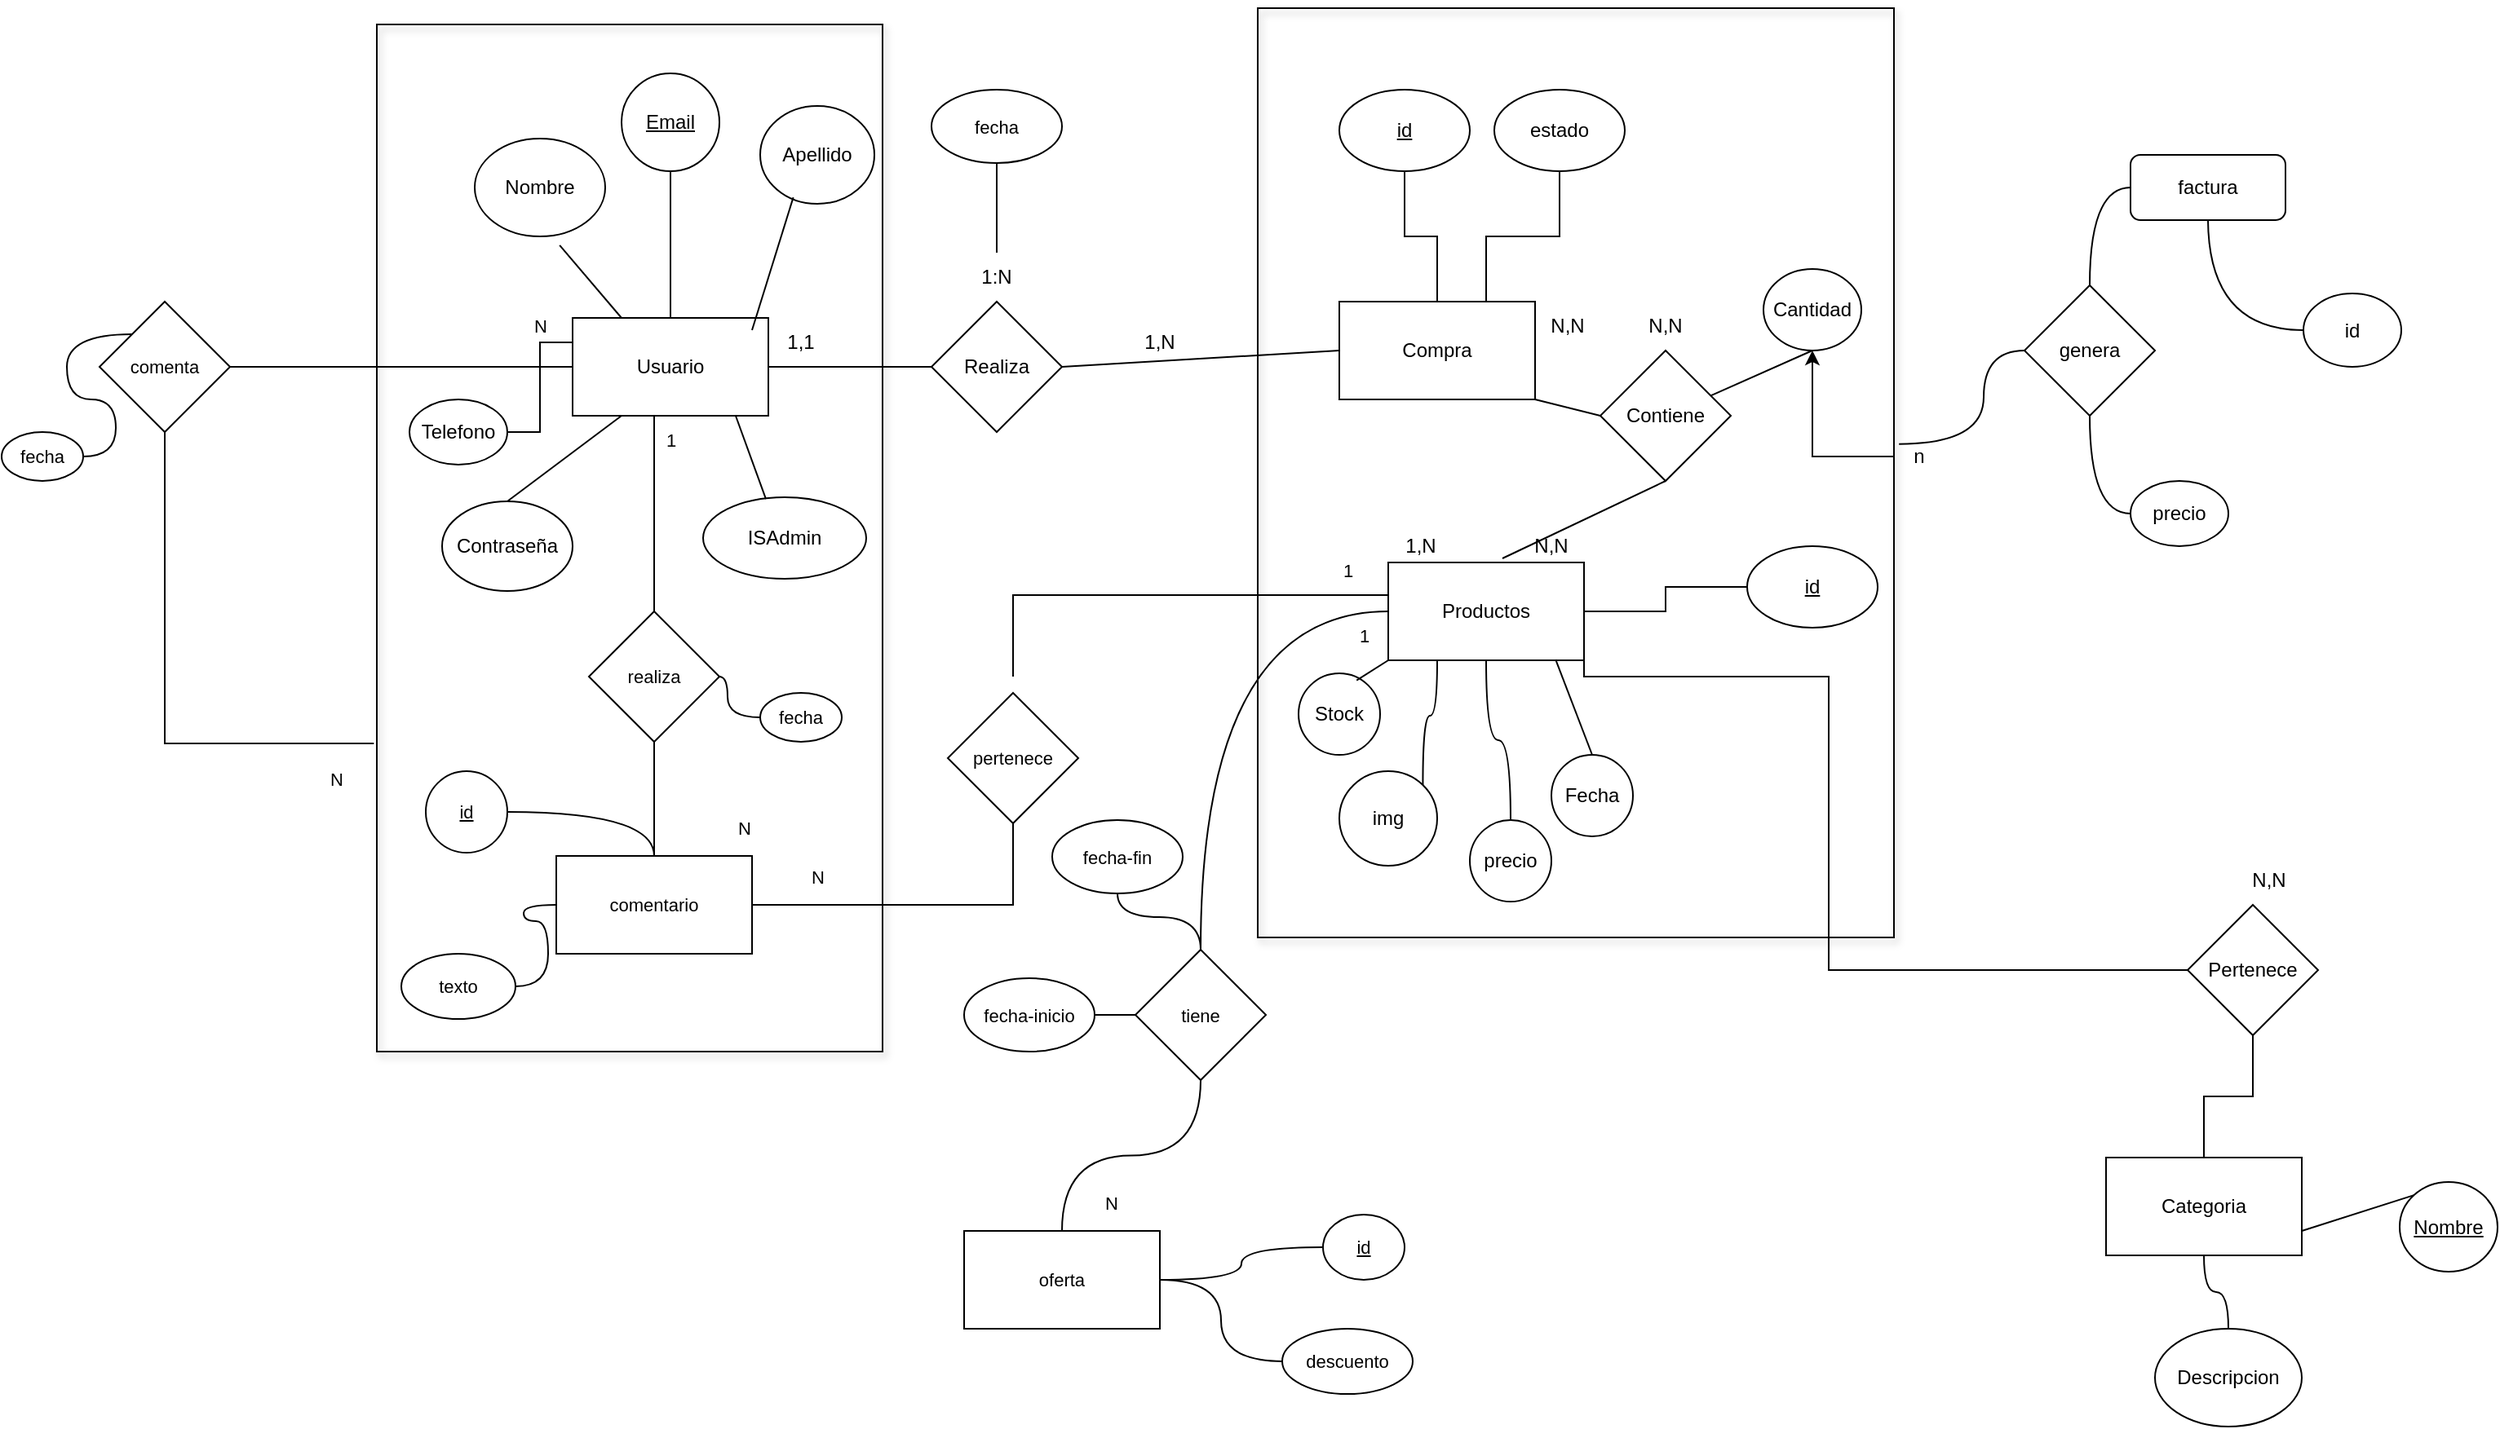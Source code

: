 <mxfile version="24.7.10">
  <diagram id="gd_oPOjduvoULAQ7hkmo" name="Página-1">
    <mxGraphModel dx="2227" dy="1930" grid="1" gridSize="10" guides="1" tooltips="1" connect="1" arrows="1" fold="1" page="1" pageScale="1" pageWidth="827" pageHeight="1169" math="0" shadow="0">
      <root>
        <mxCell id="0" />
        <mxCell id="1" parent="0" />
        <mxCell id="hSFFahf1289Zb92GvQ3g-30" value="" style="rounded=0;whiteSpace=wrap;html=1;fontFamily=Helvetica;fontSize=11;fontColor=default;labelBackgroundColor=default;fillColor=none;shadow=1;" parent="1" vertex="1">
          <mxGeometry y="10" width="310" height="630" as="geometry" />
        </mxCell>
        <mxCell id="hSFFahf1289Zb92GvQ3g-19" style="edgeStyle=orthogonalEdgeStyle;shape=connector;rounded=0;orthogonalLoop=1;jettySize=auto;html=1;entryX=0.5;entryY=0;entryDx=0;entryDy=0;strokeColor=default;align=center;verticalAlign=middle;fontFamily=Helvetica;fontSize=11;fontColor=default;labelBackgroundColor=default;endArrow=none;endFill=0;" parent="1" source="M5alDgCTFEUYCks6KKIN-5" target="hSFFahf1289Zb92GvQ3g-18" edge="1">
          <mxGeometry relative="1" as="geometry">
            <Array as="points">
              <mxPoint x="170" y="310" />
              <mxPoint x="170" y="310" />
            </Array>
          </mxGeometry>
        </mxCell>
        <mxCell id="hSFFahf1289Zb92GvQ3g-35" style="edgeStyle=orthogonalEdgeStyle;shape=connector;rounded=0;orthogonalLoop=1;jettySize=auto;html=1;entryX=1;entryY=0.5;entryDx=0;entryDy=0;strokeColor=default;align=center;verticalAlign=middle;fontFamily=Helvetica;fontSize=11;fontColor=default;labelBackgroundColor=default;endArrow=none;endFill=0;" parent="1" source="M5alDgCTFEUYCks6KKIN-5" target="hSFFahf1289Zb92GvQ3g-33" edge="1">
          <mxGeometry relative="1" as="geometry">
            <Array as="points">
              <mxPoint x="20" y="220" />
              <mxPoint x="20" y="220" />
            </Array>
          </mxGeometry>
        </mxCell>
        <mxCell id="hSFFahf1289Zb92GvQ3g-38" value="N" style="edgeLabel;html=1;align=center;verticalAlign=middle;resizable=0;points=[];fontFamily=Helvetica;fontSize=11;fontColor=default;labelBackgroundColor=default;" parent="hSFFahf1289Zb92GvQ3g-35" vertex="1" connectable="0">
          <mxGeometry x="0.743" y="1" relative="1" as="geometry">
            <mxPoint x="163" y="-26" as="offset" />
          </mxGeometry>
        </mxCell>
        <mxCell id="M5alDgCTFEUYCks6KKIN-5" value="&lt;div&gt;&lt;font style=&quot;vertical-align: inherit;&quot;&gt;&lt;font style=&quot;vertical-align: inherit;&quot;&gt;Usuario&lt;/font&gt;&lt;/font&gt;&lt;/div&gt;" style="rounded=0;whiteSpace=wrap;html=1;" parent="1" vertex="1">
          <mxGeometry x="120" y="190" width="120" height="60" as="geometry" />
        </mxCell>
        <mxCell id="hSFFahf1289Zb92GvQ3g-5" value="" style="edgeStyle=orthogonalEdgeStyle;shape=connector;rounded=0;orthogonalLoop=1;jettySize=auto;html=1;strokeColor=default;align=center;verticalAlign=middle;fontFamily=Helvetica;fontSize=11;fontColor=default;labelBackgroundColor=default;endArrow=none;endFill=0;" parent="1" source="M5alDgCTFEUYCks6KKIN-6" target="hSFFahf1289Zb92GvQ3g-4" edge="1">
          <mxGeometry relative="1" as="geometry" />
        </mxCell>
        <mxCell id="hSFFahf1289Zb92GvQ3g-11" value="" style="edgeStyle=orthogonalEdgeStyle;shape=connector;rounded=0;orthogonalLoop=1;jettySize=auto;html=1;strokeColor=default;align=center;verticalAlign=middle;fontFamily=Helvetica;fontSize=11;fontColor=default;labelBackgroundColor=default;endArrow=none;endFill=0;" parent="1" source="M5alDgCTFEUYCks6KKIN-6" target="hSFFahf1289Zb92GvQ3g-4" edge="1">
          <mxGeometry relative="1" as="geometry" />
        </mxCell>
        <mxCell id="M5alDgCTFEUYCks6KKIN-6" value="&lt;font style=&quot;vertical-align: inherit;&quot;&gt;&lt;font style=&quot;vertical-align: inherit;&quot;&gt;Compra&lt;/font&gt;&lt;/font&gt;" style="rounded=0;whiteSpace=wrap;html=1;" parent="1" vertex="1">
          <mxGeometry x="590" y="180" width="120" height="60" as="geometry" />
        </mxCell>
        <mxCell id="M5alDgCTFEUYCks6KKIN-7" value="&lt;font style=&quot;vertical-align: inherit;&quot;&gt;&lt;font style=&quot;vertical-align: inherit;&quot;&gt;Realiza&lt;/font&gt;&lt;/font&gt;" style="rhombus;whiteSpace=wrap;html=1;" parent="1" vertex="1">
          <mxGeometry x="340" y="180" width="80" height="80" as="geometry" />
        </mxCell>
        <mxCell id="hSFFahf1289Zb92GvQ3g-7" value="" style="edgeStyle=orthogonalEdgeStyle;shape=connector;rounded=0;orthogonalLoop=1;jettySize=auto;html=1;strokeColor=default;align=center;verticalAlign=middle;fontFamily=Helvetica;fontSize=11;fontColor=default;labelBackgroundColor=default;endArrow=none;endFill=0;" parent="1" source="M5alDgCTFEUYCks6KKIN-12" target="hSFFahf1289Zb92GvQ3g-6" edge="1">
          <mxGeometry relative="1" as="geometry" />
        </mxCell>
        <mxCell id="hSFFahf1289Zb92GvQ3g-52" style="edgeStyle=orthogonalEdgeStyle;shape=connector;curved=1;rounded=0;orthogonalLoop=1;jettySize=auto;html=1;strokeColor=default;align=center;verticalAlign=middle;fontFamily=Helvetica;fontSize=11;fontColor=default;labelBackgroundColor=default;endArrow=none;endFill=0;" parent="1" source="M5alDgCTFEUYCks6KKIN-12" target="hSFFahf1289Zb92GvQ3g-51" edge="1">
          <mxGeometry relative="1" as="geometry" />
        </mxCell>
        <mxCell id="M5alDgCTFEUYCks6KKIN-12" value="&lt;font style=&quot;vertical-align: inherit;&quot;&gt;&lt;font style=&quot;vertical-align: inherit;&quot;&gt;Productos&lt;/font&gt;&lt;/font&gt;" style="rounded=0;whiteSpace=wrap;html=1;" parent="1" vertex="1">
          <mxGeometry x="620" y="340" width="120" height="60" as="geometry" />
        </mxCell>
        <mxCell id="M5alDgCTFEUYCks6KKIN-13" value="Contiene" style="rhombus;whiteSpace=wrap;html=1;" parent="1" vertex="1">
          <mxGeometry x="750" y="210" width="80" height="80" as="geometry" />
        </mxCell>
        <mxCell id="M5alDgCTFEUYCks6KKIN-19" value="&lt;font style=&quot;vertical-align: inherit;&quot;&gt;&lt;font style=&quot;vertical-align: inherit;&quot;&gt;&lt;font style=&quot;vertical-align: inherit;&quot;&gt;&lt;font style=&quot;vertical-align: inherit;&quot;&gt;Nombre&lt;/font&gt;&lt;/font&gt;&lt;/font&gt;&lt;/font&gt;" style="ellipse;whiteSpace=wrap;html=1;" parent="1" vertex="1">
          <mxGeometry x="60" y="80" width="80" height="60" as="geometry" />
        </mxCell>
        <mxCell id="M5alDgCTFEUYCks6KKIN-24" value="Email" style="ellipse;whiteSpace=wrap;html=1;fontStyle=4" parent="1" vertex="1">
          <mxGeometry x="150" y="40" width="60" height="60" as="geometry" />
        </mxCell>
        <mxCell id="hSFFahf1289Zb92GvQ3g-31" style="edgeStyle=orthogonalEdgeStyle;shape=connector;rounded=0;orthogonalLoop=1;jettySize=auto;html=1;entryX=0;entryY=0.25;entryDx=0;entryDy=0;strokeColor=default;align=center;verticalAlign=middle;fontFamily=Helvetica;fontSize=11;fontColor=default;labelBackgroundColor=default;endArrow=none;endFill=0;" parent="1" source="M5alDgCTFEUYCks6KKIN-25" target="M5alDgCTFEUYCks6KKIN-5" edge="1">
          <mxGeometry relative="1" as="geometry" />
        </mxCell>
        <mxCell id="M5alDgCTFEUYCks6KKIN-25" value="Telefono" style="ellipse;whiteSpace=wrap;html=1;" parent="1" vertex="1">
          <mxGeometry x="20" y="240" width="60" height="40" as="geometry" />
        </mxCell>
        <mxCell id="M5alDgCTFEUYCks6KKIN-33" value="Stock" style="ellipse;whiteSpace=wrap;html=1;" parent="1" vertex="1">
          <mxGeometry x="565" y="408" width="50" height="50" as="geometry" />
        </mxCell>
        <mxCell id="M5alDgCTFEUYCks6KKIN-36" value="Cantidad" style="ellipse;whiteSpace=wrap;html=1;" parent="1" vertex="1">
          <mxGeometry x="850" y="160" width="60" height="50" as="geometry" />
        </mxCell>
        <mxCell id="M5alDgCTFEUYCks6KKIN-47" value="Fecha" style="ellipse;whiteSpace=wrap;html=1;" parent="1" vertex="1">
          <mxGeometry x="720" y="458" width="50" height="50" as="geometry" />
        </mxCell>
        <mxCell id="hSFFahf1289Zb92GvQ3g-16" style="edgeStyle=orthogonalEdgeStyle;shape=connector;rounded=0;orthogonalLoop=1;jettySize=auto;html=1;entryX=0.5;entryY=1;entryDx=0;entryDy=0;strokeColor=default;align=center;verticalAlign=middle;fontFamily=Helvetica;fontSize=11;fontColor=default;labelBackgroundColor=default;endArrow=none;endFill=0;" parent="1" source="M5alDgCTFEUYCks6KKIN-51" target="M5alDgCTFEUYCks6KKIN-62" edge="1">
          <mxGeometry relative="1" as="geometry" />
        </mxCell>
        <mxCell id="hSFFahf1289Zb92GvQ3g-50" style="edgeStyle=orthogonalEdgeStyle;shape=connector;curved=1;rounded=0;orthogonalLoop=1;jettySize=auto;html=1;strokeColor=default;align=center;verticalAlign=middle;fontFamily=Helvetica;fontSize=11;fontColor=default;labelBackgroundColor=default;endArrow=none;endFill=0;" parent="1" source="M5alDgCTFEUYCks6KKIN-51" target="hSFFahf1289Zb92GvQ3g-49" edge="1">
          <mxGeometry relative="1" as="geometry" />
        </mxCell>
        <mxCell id="M5alDgCTFEUYCks6KKIN-51" value="Categoria" style="rounded=0;whiteSpace=wrap;html=1;" parent="1" vertex="1">
          <mxGeometry x="1060" y="705" width="120" height="60" as="geometry" />
        </mxCell>
        <mxCell id="M5alDgCTFEUYCks6KKIN-56" value="1,1" style="text;html=1;align=center;verticalAlign=middle;whiteSpace=wrap;rounded=0;" parent="1" vertex="1">
          <mxGeometry x="230" y="190" width="60" height="30" as="geometry" />
        </mxCell>
        <mxCell id="hSFFahf1289Zb92GvQ3g-9" value="" style="edgeStyle=orthogonalEdgeStyle;shape=connector;rounded=0;orthogonalLoop=1;jettySize=auto;html=1;strokeColor=default;align=center;verticalAlign=middle;fontFamily=Helvetica;fontSize=11;fontColor=default;labelBackgroundColor=default;endArrow=none;endFill=0;" parent="1" source="M5alDgCTFEUYCks6KKIN-57" target="hSFFahf1289Zb92GvQ3g-8" edge="1">
          <mxGeometry relative="1" as="geometry" />
        </mxCell>
        <mxCell id="M5alDgCTFEUYCks6KKIN-57" value="1:N" style="text;html=1;align=center;verticalAlign=middle;whiteSpace=wrap;rounded=0;" parent="1" vertex="1">
          <mxGeometry x="350" y="150" width="60" height="30" as="geometry" />
        </mxCell>
        <mxCell id="M5alDgCTFEUYCks6KKIN-58" value="1,N" style="text;html=1;align=center;verticalAlign=middle;whiteSpace=wrap;rounded=0;" parent="1" vertex="1">
          <mxGeometry x="450" y="190" width="60" height="30" as="geometry" />
        </mxCell>
        <mxCell id="M5alDgCTFEUYCks6KKIN-59" value="N,N" style="text;html=1;align=center;verticalAlign=middle;whiteSpace=wrap;rounded=0;" parent="1" vertex="1">
          <mxGeometry x="700" y="180" width="60" height="30" as="geometry" />
        </mxCell>
        <mxCell id="M5alDgCTFEUYCks6KKIN-60" value="N,N" style="text;html=1;align=center;verticalAlign=middle;whiteSpace=wrap;rounded=0;" parent="1" vertex="1">
          <mxGeometry x="760" y="180" width="60" height="30" as="geometry" />
        </mxCell>
        <mxCell id="M5alDgCTFEUYCks6KKIN-61" value="N,N" style="text;html=1;align=center;verticalAlign=middle;whiteSpace=wrap;rounded=0;" parent="1" vertex="1">
          <mxGeometry x="690" y="315" width="60" height="30" as="geometry" />
        </mxCell>
        <mxCell id="hSFFahf1289Zb92GvQ3g-15" style="edgeStyle=orthogonalEdgeStyle;shape=connector;rounded=0;orthogonalLoop=1;jettySize=auto;html=1;entryX=1;entryY=0.75;entryDx=0;entryDy=0;strokeColor=default;align=center;verticalAlign=middle;fontFamily=Helvetica;fontSize=11;fontColor=default;labelBackgroundColor=default;endArrow=none;endFill=0;" parent="1" source="M5alDgCTFEUYCks6KKIN-62" target="M5alDgCTFEUYCks6KKIN-12" edge="1">
          <mxGeometry relative="1" as="geometry">
            <Array as="points">
              <mxPoint x="890" y="590" />
              <mxPoint x="890" y="410" />
              <mxPoint x="740" y="410" />
            </Array>
          </mxGeometry>
        </mxCell>
        <mxCell id="M5alDgCTFEUYCks6KKIN-62" value="Pertenece" style="rhombus;whiteSpace=wrap;html=1;" parent="1" vertex="1">
          <mxGeometry x="1110" y="550" width="80" height="80" as="geometry" />
        </mxCell>
        <mxCell id="M5alDgCTFEUYCks6KKIN-68" value="N,N" style="text;html=1;align=center;verticalAlign=middle;whiteSpace=wrap;rounded=0;" parent="1" vertex="1">
          <mxGeometry x="1130" y="520" width="60" height="30" as="geometry" />
        </mxCell>
        <mxCell id="M5alDgCTFEUYCks6KKIN-70" value="1,N" style="text;html=1;align=center;verticalAlign=middle;whiteSpace=wrap;rounded=0;" parent="1" vertex="1">
          <mxGeometry x="610" y="315" width="60" height="30" as="geometry" />
        </mxCell>
        <mxCell id="M5alDgCTFEUYCks6KKIN-77" value="Contraseña" style="ellipse;whiteSpace=wrap;html=1;" parent="1" vertex="1">
          <mxGeometry x="40" y="302.5" width="80" height="55" as="geometry" />
        </mxCell>
        <mxCell id="M5alDgCTFEUYCks6KKIN-78" value="ISAdmin" style="ellipse;whiteSpace=wrap;html=1;" parent="1" vertex="1">
          <mxGeometry x="200" y="300" width="100" height="50" as="geometry" />
        </mxCell>
        <mxCell id="M5alDgCTFEUYCks6KKIN-81" value="" style="endArrow=none;html=1;rounded=0;exitX=0.833;exitY=1;exitDx=0;exitDy=0;exitPerimeter=0;entryX=0.385;entryY=0.021;entryDx=0;entryDy=0;entryPerimeter=0;" parent="1" source="M5alDgCTFEUYCks6KKIN-5" target="M5alDgCTFEUYCks6KKIN-78" edge="1">
          <mxGeometry width="50" height="50" relative="1" as="geometry">
            <mxPoint x="170" y="630" as="sourcePoint" />
            <mxPoint x="240.711" y="580" as="targetPoint" />
          </mxGeometry>
        </mxCell>
        <mxCell id="M5alDgCTFEUYCks6KKIN-89" value="" style="endArrow=none;html=1;rounded=0;exitX=0.855;exitY=0.993;exitDx=0;exitDy=0;exitPerimeter=0;entryX=0.5;entryY=0;entryDx=0;entryDy=0;" parent="1" source="M5alDgCTFEUYCks6KKIN-12" target="M5alDgCTFEUYCks6KKIN-47" edge="1">
          <mxGeometry width="50" height="50" relative="1" as="geometry">
            <mxPoint x="330" y="450" as="sourcePoint" />
            <mxPoint x="500" y="470" as="targetPoint" />
          </mxGeometry>
        </mxCell>
        <mxCell id="M5alDgCTFEUYCks6KKIN-90" value="" style="endArrow=none;html=1;rounded=0;entryX=0.712;entryY=0.086;entryDx=0;entryDy=0;exitX=0;exitY=1;exitDx=0;exitDy=0;entryPerimeter=0;" parent="1" source="M5alDgCTFEUYCks6KKIN-12" target="M5alDgCTFEUYCks6KKIN-33" edge="1">
          <mxGeometry width="50" height="50" relative="1" as="geometry">
            <mxPoint x="620" y="420" as="sourcePoint" />
            <mxPoint x="380" y="400" as="targetPoint" />
          </mxGeometry>
        </mxCell>
        <mxCell id="M5alDgCTFEUYCks6KKIN-99" value="" style="endArrow=none;html=1;rounded=0;entryX=0.5;entryY=1;entryDx=0;entryDy=0;" parent="1" source="M5alDgCTFEUYCks6KKIN-13" target="M5alDgCTFEUYCks6KKIN-36" edge="1">
          <mxGeometry width="50" height="50" relative="1" as="geometry">
            <mxPoint x="390" y="340" as="sourcePoint" />
            <mxPoint x="440" y="290" as="targetPoint" />
          </mxGeometry>
        </mxCell>
        <mxCell id="M5alDgCTFEUYCks6KKIN-100" value="" style="endArrow=none;html=1;rounded=0;exitX=0.5;exitY=0;exitDx=0;exitDy=0;entryX=0.5;entryY=1;entryDx=0;entryDy=0;" parent="1" source="M5alDgCTFEUYCks6KKIN-5" target="M5alDgCTFEUYCks6KKIN-24" edge="1">
          <mxGeometry width="50" height="50" relative="1" as="geometry">
            <mxPoint x="180" y="150" as="sourcePoint" />
            <mxPoint x="230" y="100" as="targetPoint" />
          </mxGeometry>
        </mxCell>
        <mxCell id="M5alDgCTFEUYCks6KKIN-101" value="" style="endArrow=none;html=1;rounded=0;exitX=0.25;exitY=0;exitDx=0;exitDy=0;entryX=0.651;entryY=1.091;entryDx=0;entryDy=0;entryPerimeter=0;" parent="1" source="M5alDgCTFEUYCks6KKIN-5" target="M5alDgCTFEUYCks6KKIN-19" edge="1">
          <mxGeometry width="50" height="50" relative="1" as="geometry">
            <mxPoint x="90" y="190" as="sourcePoint" />
            <mxPoint x="140" y="140" as="targetPoint" />
          </mxGeometry>
        </mxCell>
        <mxCell id="M5alDgCTFEUYCks6KKIN-104" value="" style="endArrow=none;html=1;rounded=0;entryX=0.5;entryY=0;entryDx=0;entryDy=0;exitX=0.25;exitY=1;exitDx=0;exitDy=0;" parent="1" source="M5alDgCTFEUYCks6KKIN-5" target="M5alDgCTFEUYCks6KKIN-77" edge="1">
          <mxGeometry width="50" height="50" relative="1" as="geometry">
            <mxPoint x="138" y="550" as="sourcePoint" />
            <mxPoint x="220" y="620" as="targetPoint" />
          </mxGeometry>
        </mxCell>
        <mxCell id="M5alDgCTFEUYCks6KKIN-107" value="Apellido" style="ellipse;whiteSpace=wrap;html=1;" parent="1" vertex="1">
          <mxGeometry x="235" y="60" width="70" height="60" as="geometry" />
        </mxCell>
        <mxCell id="M5alDgCTFEUYCks6KKIN-108" value="" style="endArrow=none;html=1;rounded=0;entryX=0.29;entryY=0.934;entryDx=0;entryDy=0;entryPerimeter=0;exitX=0;exitY=0.25;exitDx=0;exitDy=0;" parent="1" source="M5alDgCTFEUYCks6KKIN-56" target="M5alDgCTFEUYCks6KKIN-107" edge="1">
          <mxGeometry width="50" height="50" relative="1" as="geometry">
            <mxPoint x="310" y="350" as="sourcePoint" />
            <mxPoint x="360" y="300" as="targetPoint" />
          </mxGeometry>
        </mxCell>
        <mxCell id="M5alDgCTFEUYCks6KKIN-109" value="Nombre" style="ellipse;whiteSpace=wrap;html=1;fontStyle=4" parent="1" vertex="1">
          <mxGeometry x="1240" y="720" width="60" height="55" as="geometry" />
        </mxCell>
        <mxCell id="M5alDgCTFEUYCks6KKIN-110" value="" style="endArrow=none;html=1;rounded=0;entryX=1;entryY=0.75;entryDx=0;entryDy=0;exitX=0;exitY=0;exitDx=0;exitDy=0;" parent="1" source="M5alDgCTFEUYCks6KKIN-109" target="M5alDgCTFEUYCks6KKIN-51" edge="1">
          <mxGeometry width="50" height="50" relative="1" as="geometry">
            <mxPoint x="640" y="580" as="sourcePoint" />
            <mxPoint x="690" y="530" as="targetPoint" />
            <Array as="points" />
          </mxGeometry>
        </mxCell>
        <mxCell id="M5alDgCTFEUYCks6KKIN-115" value="" style="endArrow=none;html=1;rounded=0;exitX=1;exitY=0.5;exitDx=0;exitDy=0;" parent="1" source="M5alDgCTFEUYCks6KKIN-5" target="M5alDgCTFEUYCks6KKIN-7" edge="1">
          <mxGeometry width="50" height="50" relative="1" as="geometry">
            <mxPoint x="310" y="350" as="sourcePoint" />
            <mxPoint x="360" y="300" as="targetPoint" />
          </mxGeometry>
        </mxCell>
        <mxCell id="M5alDgCTFEUYCks6KKIN-116" value="" style="endArrow=none;html=1;rounded=0;entryX=0;entryY=0.5;entryDx=0;entryDy=0;exitX=1;exitY=0.5;exitDx=0;exitDy=0;" parent="1" source="M5alDgCTFEUYCks6KKIN-7" target="M5alDgCTFEUYCks6KKIN-6" edge="1">
          <mxGeometry width="50" height="50" relative="1" as="geometry">
            <mxPoint x="310" y="350" as="sourcePoint" />
            <mxPoint x="360" y="300" as="targetPoint" />
          </mxGeometry>
        </mxCell>
        <mxCell id="M5alDgCTFEUYCks6KKIN-117" value="" style="endArrow=none;html=1;rounded=0;exitX=0;exitY=0.5;exitDx=0;exitDy=0;" parent="1" source="M5alDgCTFEUYCks6KKIN-13" edge="1">
          <mxGeometry width="50" height="50" relative="1" as="geometry">
            <mxPoint x="660" y="290" as="sourcePoint" />
            <mxPoint x="710" y="240" as="targetPoint" />
          </mxGeometry>
        </mxCell>
        <mxCell id="M5alDgCTFEUYCks6KKIN-120" value="" style="endArrow=none;html=1;rounded=0;entryX=0.5;entryY=1;entryDx=0;entryDy=0;exitX=0;exitY=0.75;exitDx=0;exitDy=0;" parent="1" source="M5alDgCTFEUYCks6KKIN-61" target="M5alDgCTFEUYCks6KKIN-13" edge="1">
          <mxGeometry width="50" height="50" relative="1" as="geometry">
            <mxPoint x="310" y="350" as="sourcePoint" />
            <mxPoint x="360" y="300" as="targetPoint" />
          </mxGeometry>
        </mxCell>
        <mxCell id="hSFFahf1289Zb92GvQ3g-3" style="edgeStyle=orthogonalEdgeStyle;rounded=0;orthogonalLoop=1;jettySize=auto;html=1;endArrow=none;endFill=0;curved=1;" parent="1" source="hSFFahf1289Zb92GvQ3g-2" target="M5alDgCTFEUYCks6KKIN-12" edge="1">
          <mxGeometry relative="1" as="geometry" />
        </mxCell>
        <mxCell id="hSFFahf1289Zb92GvQ3g-2" value="precio" style="ellipse;whiteSpace=wrap;html=1;" parent="1" vertex="1">
          <mxGeometry x="670" y="498" width="50" height="50" as="geometry" />
        </mxCell>
        <mxCell id="hSFFahf1289Zb92GvQ3g-4" value="id" style="ellipse;whiteSpace=wrap;html=1;rounded=0;fontStyle=4" parent="1" vertex="1">
          <mxGeometry x="590" y="50" width="80" height="50" as="geometry" />
        </mxCell>
        <mxCell id="hSFFahf1289Zb92GvQ3g-6" value="id" style="ellipse;whiteSpace=wrap;html=1;rounded=0;fontStyle=4" parent="1" vertex="1">
          <mxGeometry x="840" y="330" width="80" height="50" as="geometry" />
        </mxCell>
        <mxCell id="hSFFahf1289Zb92GvQ3g-8" value="fecha" style="ellipse;whiteSpace=wrap;html=1;fontFamily=Helvetica;fontSize=11;fontColor=default;labelBackgroundColor=default;" parent="1" vertex="1">
          <mxGeometry x="340" y="50" width="80" height="45" as="geometry" />
        </mxCell>
        <mxCell id="hSFFahf1289Zb92GvQ3g-13" style="edgeStyle=orthogonalEdgeStyle;shape=connector;rounded=0;orthogonalLoop=1;jettySize=auto;html=1;entryX=0.75;entryY=0;entryDx=0;entryDy=0;strokeColor=default;align=center;verticalAlign=middle;fontFamily=Helvetica;fontSize=11;fontColor=default;labelBackgroundColor=default;endArrow=none;endFill=0;" parent="1" source="hSFFahf1289Zb92GvQ3g-12" target="M5alDgCTFEUYCks6KKIN-6" edge="1">
          <mxGeometry relative="1" as="geometry" />
        </mxCell>
        <mxCell id="hSFFahf1289Zb92GvQ3g-12" value="estado" style="ellipse;whiteSpace=wrap;html=1;rounded=0;fontStyle=0" parent="1" vertex="1">
          <mxGeometry x="685" y="50" width="80" height="50" as="geometry" />
        </mxCell>
        <mxCell id="hSFFahf1289Zb92GvQ3g-20" style="edgeStyle=orthogonalEdgeStyle;shape=connector;rounded=0;orthogonalLoop=1;jettySize=auto;html=1;strokeColor=default;align=center;verticalAlign=middle;fontFamily=Helvetica;fontSize=11;fontColor=default;labelBackgroundColor=default;endArrow=none;endFill=0;" parent="1" source="hSFFahf1289Zb92GvQ3g-17" target="hSFFahf1289Zb92GvQ3g-18" edge="1">
          <mxGeometry relative="1" as="geometry" />
        </mxCell>
        <mxCell id="hSFFahf1289Zb92GvQ3g-25" style="edgeStyle=orthogonalEdgeStyle;shape=connector;rounded=0;orthogonalLoop=1;jettySize=auto;html=1;strokeColor=default;align=center;verticalAlign=middle;fontFamily=Helvetica;fontSize=11;fontColor=default;labelBackgroundColor=default;endArrow=none;endFill=0;" parent="1" source="hSFFahf1289Zb92GvQ3g-17" target="hSFFahf1289Zb92GvQ3g-24" edge="1">
          <mxGeometry relative="1" as="geometry" />
        </mxCell>
        <mxCell id="hSFFahf1289Zb92GvQ3g-17" value="comentario" style="rounded=0;whiteSpace=wrap;html=1;fontFamily=Helvetica;fontSize=11;fontColor=default;labelBackgroundColor=default;" parent="1" vertex="1">
          <mxGeometry x="110" y="520" width="120" height="60" as="geometry" />
        </mxCell>
        <mxCell id="hSFFahf1289Zb92GvQ3g-18" value="realiza" style="rhombus;whiteSpace=wrap;html=1;fontFamily=Helvetica;fontSize=11;fontColor=default;labelBackgroundColor=default;" parent="1" vertex="1">
          <mxGeometry x="130" y="370" width="80" height="80" as="geometry" />
        </mxCell>
        <mxCell id="hSFFahf1289Zb92GvQ3g-22" value="1" style="text;html=1;align=center;verticalAlign=middle;resizable=0;points=[];autosize=1;strokeColor=none;fillColor=none;fontFamily=Helvetica;fontSize=11;fontColor=default;labelBackgroundColor=default;" parent="1" vertex="1">
          <mxGeometry x="165" y="250" width="30" height="30" as="geometry" />
        </mxCell>
        <mxCell id="hSFFahf1289Zb92GvQ3g-23" value="N" style="text;html=1;align=center;verticalAlign=middle;resizable=0;points=[];autosize=1;strokeColor=none;fillColor=none;fontFamily=Helvetica;fontSize=11;fontColor=default;labelBackgroundColor=default;" parent="1" vertex="1">
          <mxGeometry x="210" y="488" width="30" height="30" as="geometry" />
        </mxCell>
        <mxCell id="hSFFahf1289Zb92GvQ3g-26" style="edgeStyle=orthogonalEdgeStyle;shape=connector;rounded=0;orthogonalLoop=1;jettySize=auto;html=1;entryX=0;entryY=0.5;entryDx=0;entryDy=0;strokeColor=default;align=center;verticalAlign=middle;fontFamily=Helvetica;fontSize=11;fontColor=default;labelBackgroundColor=default;endArrow=none;endFill=0;" parent="1" edge="1">
          <mxGeometry relative="1" as="geometry">
            <mxPoint x="390" y="410" as="sourcePoint" />
            <mxPoint x="620" y="360" as="targetPoint" />
            <Array as="points">
              <mxPoint x="390" y="360" />
            </Array>
          </mxGeometry>
        </mxCell>
        <mxCell id="hSFFahf1289Zb92GvQ3g-24" value="pertenece" style="rhombus;whiteSpace=wrap;html=1;fontFamily=Helvetica;fontSize=11;fontColor=default;labelBackgroundColor=default;" parent="1" vertex="1">
          <mxGeometry x="350" y="420" width="80" height="80" as="geometry" />
        </mxCell>
        <mxCell id="hSFFahf1289Zb92GvQ3g-27" value="N" style="text;html=1;align=center;verticalAlign=middle;resizable=0;points=[];autosize=1;strokeColor=none;fillColor=none;fontFamily=Helvetica;fontSize=11;fontColor=default;labelBackgroundColor=default;" parent="1" vertex="1">
          <mxGeometry x="255" y="518" width="30" height="30" as="geometry" />
        </mxCell>
        <mxCell id="hSFFahf1289Zb92GvQ3g-28" value="1" style="text;html=1;align=center;verticalAlign=middle;resizable=0;points=[];autosize=1;strokeColor=none;fillColor=none;fontFamily=Helvetica;fontSize=11;fontColor=default;labelBackgroundColor=default;" parent="1" vertex="1">
          <mxGeometry x="580" y="330" width="30" height="30" as="geometry" />
        </mxCell>
        <mxCell id="hSFFahf1289Zb92GvQ3g-33" value="comenta" style="rhombus;whiteSpace=wrap;html=1;fontFamily=Helvetica;fontSize=11;fontColor=default;labelBackgroundColor=default;" parent="1" vertex="1">
          <mxGeometry x="-170" y="180" width="80" height="80" as="geometry" />
        </mxCell>
        <mxCell id="hSFFahf1289Zb92GvQ3g-37" style="edgeStyle=orthogonalEdgeStyle;shape=connector;rounded=0;orthogonalLoop=1;jettySize=auto;html=1;entryX=-0.006;entryY=0.7;entryDx=0;entryDy=0;entryPerimeter=0;strokeColor=default;align=center;verticalAlign=middle;fontFamily=Helvetica;fontSize=11;fontColor=default;labelBackgroundColor=default;endArrow=none;endFill=0;" parent="1" source="hSFFahf1289Zb92GvQ3g-33" target="hSFFahf1289Zb92GvQ3g-30" edge="1">
          <mxGeometry relative="1" as="geometry">
            <Array as="points">
              <mxPoint x="-130" y="451" />
            </Array>
          </mxGeometry>
        </mxCell>
        <mxCell id="hSFFahf1289Zb92GvQ3g-39" value="N" style="text;html=1;align=center;verticalAlign=middle;resizable=0;points=[];autosize=1;strokeColor=none;fillColor=none;fontFamily=Helvetica;fontSize=11;fontColor=default;labelBackgroundColor=default;" parent="1" vertex="1">
          <mxGeometry x="-40" y="458" width="30" height="30" as="geometry" />
        </mxCell>
        <mxCell id="hSFFahf1289Zb92GvQ3g-57" value="" style="edgeStyle=orthogonalEdgeStyle;shape=connector;curved=1;rounded=0;orthogonalLoop=1;jettySize=auto;html=1;strokeColor=default;align=center;verticalAlign=middle;fontFamily=Helvetica;fontSize=11;fontColor=default;labelBackgroundColor=default;endArrow=none;endFill=0;" parent="1" source="hSFFahf1289Zb92GvQ3g-40" target="hSFFahf1289Zb92GvQ3g-56" edge="1">
          <mxGeometry relative="1" as="geometry" />
        </mxCell>
        <mxCell id="hSFFahf1289Zb92GvQ3g-40" value="oferta" style="rounded=0;whiteSpace=wrap;html=1;fontFamily=Helvetica;fontSize=11;fontColor=default;labelBackgroundColor=default;" parent="1" vertex="1">
          <mxGeometry x="360" y="750" width="120" height="60" as="geometry" />
        </mxCell>
        <mxCell id="hSFFahf1289Zb92GvQ3g-42" style="edgeStyle=orthogonalEdgeStyle;shape=connector;curved=1;rounded=0;orthogonalLoop=1;jettySize=auto;html=1;strokeColor=default;align=center;verticalAlign=middle;fontFamily=Helvetica;fontSize=11;fontColor=default;labelBackgroundColor=default;endArrow=none;endFill=0;" parent="1" source="hSFFahf1289Zb92GvQ3g-41" target="hSFFahf1289Zb92GvQ3g-17" edge="1">
          <mxGeometry relative="1" as="geometry" />
        </mxCell>
        <mxCell id="hSFFahf1289Zb92GvQ3g-41" value="id" style="ellipse;whiteSpace=wrap;html=1;fontFamily=Helvetica;fontSize=11;fontColor=default;labelBackgroundColor=default;fontStyle=4" parent="1" vertex="1">
          <mxGeometry x="30" y="468" width="50" height="50" as="geometry" />
        </mxCell>
        <mxCell id="hSFFahf1289Zb92GvQ3g-44" style="edgeStyle=orthogonalEdgeStyle;shape=connector;curved=1;rounded=0;orthogonalLoop=1;jettySize=auto;html=1;strokeColor=default;align=center;verticalAlign=middle;fontFamily=Helvetica;fontSize=11;fontColor=default;labelBackgroundColor=default;endArrow=none;endFill=0;" parent="1" source="hSFFahf1289Zb92GvQ3g-43" target="hSFFahf1289Zb92GvQ3g-17" edge="1">
          <mxGeometry relative="1" as="geometry" />
        </mxCell>
        <mxCell id="hSFFahf1289Zb92GvQ3g-43" value="texto" style="ellipse;whiteSpace=wrap;html=1;fontFamily=Helvetica;fontSize=11;fontColor=default;labelBackgroundColor=default;" parent="1" vertex="1">
          <mxGeometry x="15" y="580" width="70" height="40" as="geometry" />
        </mxCell>
        <mxCell id="hSFFahf1289Zb92GvQ3g-46" style="edgeStyle=orthogonalEdgeStyle;shape=connector;curved=1;rounded=0;orthogonalLoop=1;jettySize=auto;html=1;strokeColor=default;align=center;verticalAlign=middle;fontFamily=Helvetica;fontSize=11;fontColor=default;labelBackgroundColor=default;endArrow=none;endFill=0;" parent="1" source="hSFFahf1289Zb92GvQ3g-45" target="hSFFahf1289Zb92GvQ3g-18" edge="1">
          <mxGeometry relative="1" as="geometry" />
        </mxCell>
        <mxCell id="hSFFahf1289Zb92GvQ3g-45" value="fecha" style="ellipse;whiteSpace=wrap;html=1;fontFamily=Helvetica;fontSize=11;fontColor=default;labelBackgroundColor=default;" parent="1" vertex="1">
          <mxGeometry x="235" y="420" width="50" height="30" as="geometry" />
        </mxCell>
        <mxCell id="hSFFahf1289Zb92GvQ3g-48" style="edgeStyle=orthogonalEdgeStyle;shape=connector;curved=1;rounded=0;orthogonalLoop=1;jettySize=auto;html=1;entryX=0;entryY=0;entryDx=0;entryDy=0;strokeColor=default;align=center;verticalAlign=middle;fontFamily=Helvetica;fontSize=11;fontColor=default;labelBackgroundColor=default;endArrow=none;endFill=0;" parent="1" source="hSFFahf1289Zb92GvQ3g-47" target="hSFFahf1289Zb92GvQ3g-33" edge="1">
          <mxGeometry relative="1" as="geometry" />
        </mxCell>
        <mxCell id="hSFFahf1289Zb92GvQ3g-47" value="fecha" style="ellipse;whiteSpace=wrap;html=1;fontFamily=Helvetica;fontSize=11;fontColor=default;labelBackgroundColor=default;" parent="1" vertex="1">
          <mxGeometry x="-230" y="260" width="50" height="30" as="geometry" />
        </mxCell>
        <mxCell id="hSFFahf1289Zb92GvQ3g-49" value="Descripcion" style="ellipse;whiteSpace=wrap;html=1;fontStyle=0" parent="1" vertex="1">
          <mxGeometry x="1090" y="810" width="90" height="60" as="geometry" />
        </mxCell>
        <mxCell id="hSFFahf1289Zb92GvQ3g-53" style="edgeStyle=orthogonalEdgeStyle;shape=connector;curved=1;rounded=0;orthogonalLoop=1;jettySize=auto;html=1;strokeColor=default;align=center;verticalAlign=middle;fontFamily=Helvetica;fontSize=11;fontColor=default;labelBackgroundColor=default;endArrow=none;endFill=0;" parent="1" source="hSFFahf1289Zb92GvQ3g-51" target="hSFFahf1289Zb92GvQ3g-40" edge="1">
          <mxGeometry relative="1" as="geometry" />
        </mxCell>
        <mxCell id="wzxl8KZpeMyZChNDo1p9-2" value="" style="rounded=0;whiteSpace=wrap;html=1;fontFamily=Helvetica;fontSize=11;fontColor=default;labelBackgroundColor=default;fillColor=none;shadow=1;" parent="1" vertex="1">
          <mxGeometry x="540" width="390" height="570" as="geometry" />
        </mxCell>
        <mxCell id="hSFFahf1289Zb92GvQ3g-63" value="" style="edgeStyle=orthogonalEdgeStyle;shape=connector;curved=1;rounded=0;orthogonalLoop=1;jettySize=auto;html=1;strokeColor=default;align=center;verticalAlign=middle;fontFamily=Helvetica;fontSize=11;fontColor=default;labelBackgroundColor=default;endArrow=none;endFill=0;" parent="1" source="hSFFahf1289Zb92GvQ3g-51" target="hSFFahf1289Zb92GvQ3g-62" edge="1">
          <mxGeometry relative="1" as="geometry" />
        </mxCell>
        <mxCell id="hSFFahf1289Zb92GvQ3g-65" style="edgeStyle=orthogonalEdgeStyle;shape=connector;curved=1;rounded=0;orthogonalLoop=1;jettySize=auto;html=1;strokeColor=default;align=center;verticalAlign=middle;fontFamily=Helvetica;fontSize=11;fontColor=default;labelBackgroundColor=default;endArrow=none;endFill=0;" parent="1" source="hSFFahf1289Zb92GvQ3g-51" target="hSFFahf1289Zb92GvQ3g-64" edge="1">
          <mxGeometry relative="1" as="geometry" />
        </mxCell>
        <mxCell id="hSFFahf1289Zb92GvQ3g-51" value="tiene" style="rhombus;whiteSpace=wrap;html=1;fontFamily=Helvetica;fontSize=11;fontColor=default;labelBackgroundColor=default;" parent="1" vertex="1">
          <mxGeometry x="465" y="577.5" width="80" height="80" as="geometry" />
        </mxCell>
        <mxCell id="hSFFahf1289Zb92GvQ3g-54" value="1" style="text;html=1;align=center;verticalAlign=middle;resizable=0;points=[];autosize=1;strokeColor=none;fillColor=none;fontFamily=Helvetica;fontSize=11;fontColor=default;labelBackgroundColor=default;" parent="1" vertex="1">
          <mxGeometry x="590" y="370" width="30" height="30" as="geometry" />
        </mxCell>
        <mxCell id="hSFFahf1289Zb92GvQ3g-55" value="N" style="text;html=1;align=center;verticalAlign=middle;resizable=0;points=[];autosize=1;strokeColor=none;fillColor=none;fontFamily=Helvetica;fontSize=11;fontColor=default;labelBackgroundColor=default;" parent="1" vertex="1">
          <mxGeometry x="435" y="718" width="30" height="30" as="geometry" />
        </mxCell>
        <mxCell id="hSFFahf1289Zb92GvQ3g-56" value="id" style="ellipse;whiteSpace=wrap;html=1;fontSize=11;rounded=0;labelBackgroundColor=default;fontStyle=4" parent="1" vertex="1">
          <mxGeometry x="580" y="740" width="50" height="40" as="geometry" />
        </mxCell>
        <mxCell id="hSFFahf1289Zb92GvQ3g-60" style="edgeStyle=orthogonalEdgeStyle;shape=connector;curved=1;rounded=0;orthogonalLoop=1;jettySize=auto;html=1;strokeColor=default;align=center;verticalAlign=middle;fontFamily=Helvetica;fontSize=11;fontColor=default;labelBackgroundColor=default;endArrow=none;endFill=0;" parent="1" source="hSFFahf1289Zb92GvQ3g-58" target="hSFFahf1289Zb92GvQ3g-40" edge="1">
          <mxGeometry relative="1" as="geometry" />
        </mxCell>
        <mxCell id="hSFFahf1289Zb92GvQ3g-58" value="descuento" style="ellipse;whiteSpace=wrap;html=1;fontFamily=Helvetica;fontSize=11;fontColor=default;labelBackgroundColor=default;" parent="1" vertex="1">
          <mxGeometry x="555" y="810" width="80" height="40" as="geometry" />
        </mxCell>
        <mxCell id="hSFFahf1289Zb92GvQ3g-62" value="fecha-inicio" style="ellipse;whiteSpace=wrap;html=1;fontSize=11;labelBackgroundColor=default;" parent="1" vertex="1">
          <mxGeometry x="360" y="595" width="80" height="45" as="geometry" />
        </mxCell>
        <mxCell id="hSFFahf1289Zb92GvQ3g-64" value="fecha-fin" style="ellipse;whiteSpace=wrap;html=1;fontSize=11;labelBackgroundColor=default;" parent="1" vertex="1">
          <mxGeometry x="414" y="498" width="80" height="45" as="geometry" />
        </mxCell>
        <mxCell id="wzxl8KZpeMyZChNDo1p9-5" value="" style="edgeStyle=orthogonalEdgeStyle;rounded=0;orthogonalLoop=1;jettySize=auto;html=1;" parent="1" source="wzxl8KZpeMyZChNDo1p9-4" target="M5alDgCTFEUYCks6KKIN-36" edge="1">
          <mxGeometry relative="1" as="geometry" />
        </mxCell>
        <mxCell id="wzxl8KZpeMyZChNDo1p9-4" value="&lt;font style=&quot;vertical-align: inherit;&quot;&gt;&lt;font style=&quot;vertical-align: inherit;&quot;&gt;n&lt;/font&gt;&lt;/font&gt;" style="text;html=1;align=center;verticalAlign=middle;resizable=0;points=[];autosize=1;strokeColor=none;fillColor=none;" parent="1" vertex="1">
          <mxGeometry x="930" y="260" width="30" height="30" as="geometry" />
        </mxCell>
        <mxCell id="wzxl8KZpeMyZChNDo1p9-7" value="&lt;font style=&quot;vertical-align: inherit;&quot;&gt;&lt;font style=&quot;vertical-align: inherit;&quot;&gt;genera&lt;/font&gt;&lt;/font&gt;" style="rhombus;whiteSpace=wrap;html=1;" parent="1" vertex="1">
          <mxGeometry x="1010" y="170" width="80" height="80" as="geometry" />
        </mxCell>
        <mxCell id="wzxl8KZpeMyZChNDo1p9-8" value="&lt;font style=&quot;vertical-align: inherit;&quot;&gt;&lt;font style=&quot;vertical-align: inherit;&quot;&gt;precio&lt;/font&gt;&lt;/font&gt;" style="ellipse;whiteSpace=wrap;html=1;" parent="1" vertex="1">
          <mxGeometry x="1075" y="290" width="60" height="40" as="geometry" />
        </mxCell>
        <mxCell id="wzxl8KZpeMyZChNDo1p9-9" value="&lt;font style=&quot;vertical-align: inherit;&quot;&gt;&lt;font style=&quot;vertical-align: inherit;&quot;&gt;factura&lt;/font&gt;&lt;/font&gt;" style="rounded=1;whiteSpace=wrap;html=1;" parent="1" vertex="1">
          <mxGeometry x="1075" y="90" width="95" height="40" as="geometry" />
        </mxCell>
        <mxCell id="wzxl8KZpeMyZChNDo1p9-10" value="&lt;font style=&quot;vertical-align: inherit;&quot;&gt;&lt;font style=&quot;vertical-align: inherit;&quot;&gt;id&lt;/font&gt;&lt;/font&gt;" style="ellipse;whiteSpace=wrap;html=1;" parent="1" vertex="1">
          <mxGeometry x="1181" y="175" width="60" height="45" as="geometry" />
        </mxCell>
        <mxCell id="wzxl8KZpeMyZChNDo1p9-16" style="edgeStyle=orthogonalEdgeStyle;shape=connector;curved=1;rounded=0;orthogonalLoop=1;jettySize=auto;html=1;strokeColor=default;align=center;verticalAlign=middle;fontFamily=Helvetica;fontSize=11;fontColor=default;labelBackgroundColor=default;endArrow=none;endFill=0;exitX=0;exitY=0.5;exitDx=0;exitDy=0;" parent="1" source="wzxl8KZpeMyZChNDo1p9-10" edge="1">
          <mxGeometry relative="1" as="geometry">
            <mxPoint x="1147.5" y="155" as="sourcePoint" />
            <mxPoint x="1122.5" y="130" as="targetPoint" />
          </mxGeometry>
        </mxCell>
        <mxCell id="wzxl8KZpeMyZChNDo1p9-17" style="edgeStyle=orthogonalEdgeStyle;shape=connector;curved=1;rounded=0;orthogonalLoop=1;jettySize=auto;html=1;strokeColor=default;align=center;verticalAlign=middle;fontFamily=Helvetica;fontSize=11;fontColor=default;labelBackgroundColor=default;endArrow=none;endFill=0;exitX=0;exitY=0.5;exitDx=0;exitDy=0;entryX=0.5;entryY=1;entryDx=0;entryDy=0;" parent="1" source="wzxl8KZpeMyZChNDo1p9-8" target="wzxl8KZpeMyZChNDo1p9-7" edge="1">
          <mxGeometry relative="1" as="geometry">
            <mxPoint x="1070" y="298.76" as="sourcePoint" />
            <mxPoint x="1011.5" y="230.76" as="targetPoint" />
          </mxGeometry>
        </mxCell>
        <mxCell id="wzxl8KZpeMyZChNDo1p9-18" style="edgeStyle=orthogonalEdgeStyle;shape=connector;curved=1;rounded=0;orthogonalLoop=1;jettySize=auto;html=1;strokeColor=default;align=center;verticalAlign=middle;fontFamily=Helvetica;fontSize=11;fontColor=default;labelBackgroundColor=default;endArrow=none;endFill=0;exitX=0.5;exitY=0;exitDx=0;exitDy=0;entryX=0;entryY=0.5;entryDx=0;entryDy=0;" parent="1" source="wzxl8KZpeMyZChNDo1p9-7" target="wzxl8KZpeMyZChNDo1p9-9" edge="1">
          <mxGeometry relative="1" as="geometry">
            <mxPoint x="1075" y="159.52" as="sourcePoint" />
            <mxPoint x="1030" y="99.52" as="targetPoint" />
          </mxGeometry>
        </mxCell>
        <mxCell id="wzxl8KZpeMyZChNDo1p9-19" style="edgeStyle=orthogonalEdgeStyle;shape=connector;curved=1;rounded=0;orthogonalLoop=1;jettySize=auto;html=1;strokeColor=default;align=center;verticalAlign=middle;fontFamily=Helvetica;fontSize=11;fontColor=default;labelBackgroundColor=default;endArrow=none;endFill=0;exitX=0.103;exitY=0.244;exitDx=0;exitDy=0;entryX=0;entryY=0.5;entryDx=0;entryDy=0;exitPerimeter=0;" parent="1" source="wzxl8KZpeMyZChNDo1p9-4" target="wzxl8KZpeMyZChNDo1p9-7" edge="1">
          <mxGeometry relative="1" as="geometry">
            <mxPoint x="950" y="259.52" as="sourcePoint" />
            <mxPoint x="995" y="199.52" as="targetPoint" />
          </mxGeometry>
        </mxCell>
        <mxCell id="zsibpgLbPjCbgMoOp4C3-3" style="edgeStyle=orthogonalEdgeStyle;rounded=0;orthogonalLoop=1;jettySize=auto;html=1;exitX=1;exitY=0;exitDx=0;exitDy=0;entryX=0.25;entryY=1;entryDx=0;entryDy=0;curved=1;endArrow=none;endFill=0;" edge="1" parent="1" source="zsibpgLbPjCbgMoOp4C3-1" target="M5alDgCTFEUYCks6KKIN-12">
          <mxGeometry relative="1" as="geometry" />
        </mxCell>
        <mxCell id="zsibpgLbPjCbgMoOp4C3-1" value="img" style="ellipse;whiteSpace=wrap;html=1;" vertex="1" parent="1">
          <mxGeometry x="590" y="468" width="60" height="58" as="geometry" />
        </mxCell>
      </root>
    </mxGraphModel>
  </diagram>
</mxfile>
